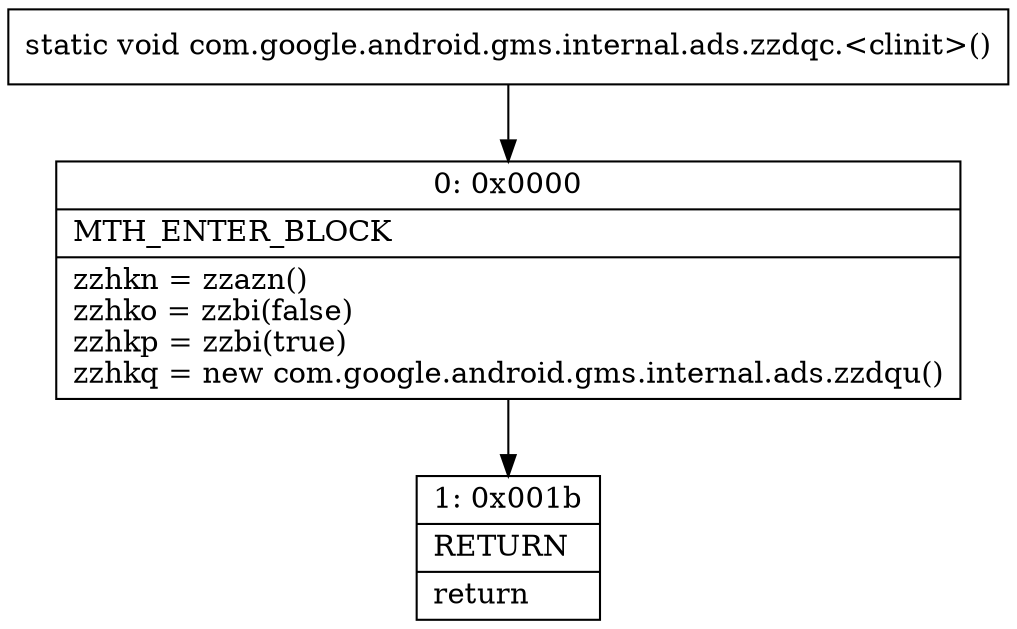 digraph "CFG forcom.google.android.gms.internal.ads.zzdqc.\<clinit\>()V" {
Node_0 [shape=record,label="{0\:\ 0x0000|MTH_ENTER_BLOCK\l|zzhkn = zzazn()\lzzhko = zzbi(false)\lzzhkp = zzbi(true)\lzzhkq = new com.google.android.gms.internal.ads.zzdqu()\l}"];
Node_1 [shape=record,label="{1\:\ 0x001b|RETURN\l|return\l}"];
MethodNode[shape=record,label="{static void com.google.android.gms.internal.ads.zzdqc.\<clinit\>() }"];
MethodNode -> Node_0;
Node_0 -> Node_1;
}

